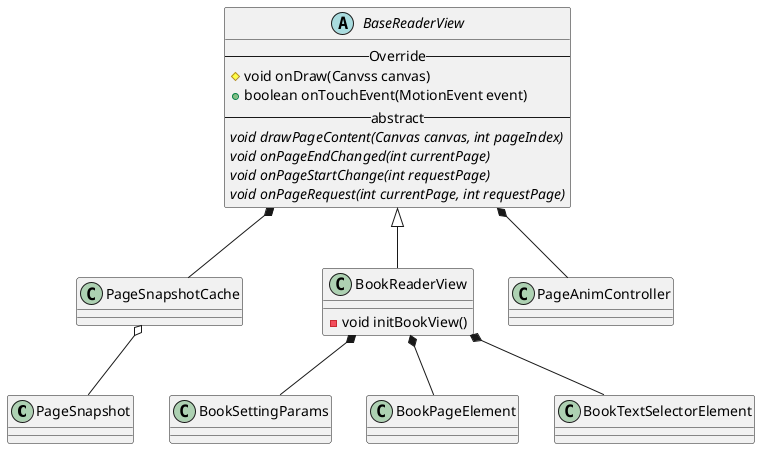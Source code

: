 @startuml
class PageSnapshot
class PageSnapshotCache
class BookReaderView{
  - void initBookView()
}
class BookSettingParams
abstract class BaseReaderView{
  -- Override --
  # void onDraw(Canvss canvas)
  + boolean onTouchEvent(MotionEvent event)
  -- abstract --
  {abstract} void drawPageContent(Canvas canvas, int pageIndex)
  {abstract} void onPageEndChanged(int currentPage)
  {abstract} void onPageStartChange(int requestPage)
  {abstract} void onPageRequest(int currentPage, int requestPage)
}

BaseReaderView <|-- BookReaderView
BookReaderView *-- BookSettingParams
BookReaderView *-- BookPageElement
BookReaderView *-- BookTextSelectorElement
BaseReaderView *-- PageAnimController
BaseReaderView *-- PageSnapshotCache
PageSnapshotCache o-- PageSnapshot
PageAnimController.PageCarver <|.. BaseReaderView

@enduml